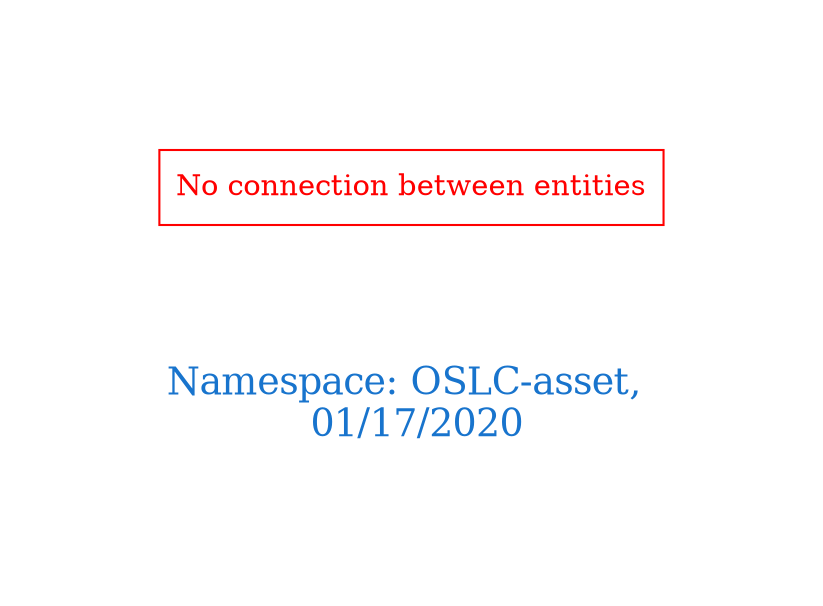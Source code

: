 digraph OGIT_ontology {
 graph [ rankdir= LR,pad=1 
fontsize = 18,
fontcolor= dodgerblue3,label = "\n\n\nNamespace: OSLC-asset, \n 01/17/2020"];
node[shape=polygon];
edge [  color="gray81"];

"No connection between entities" [fontcolor = "red",color="red", shape="polygon"]
}
